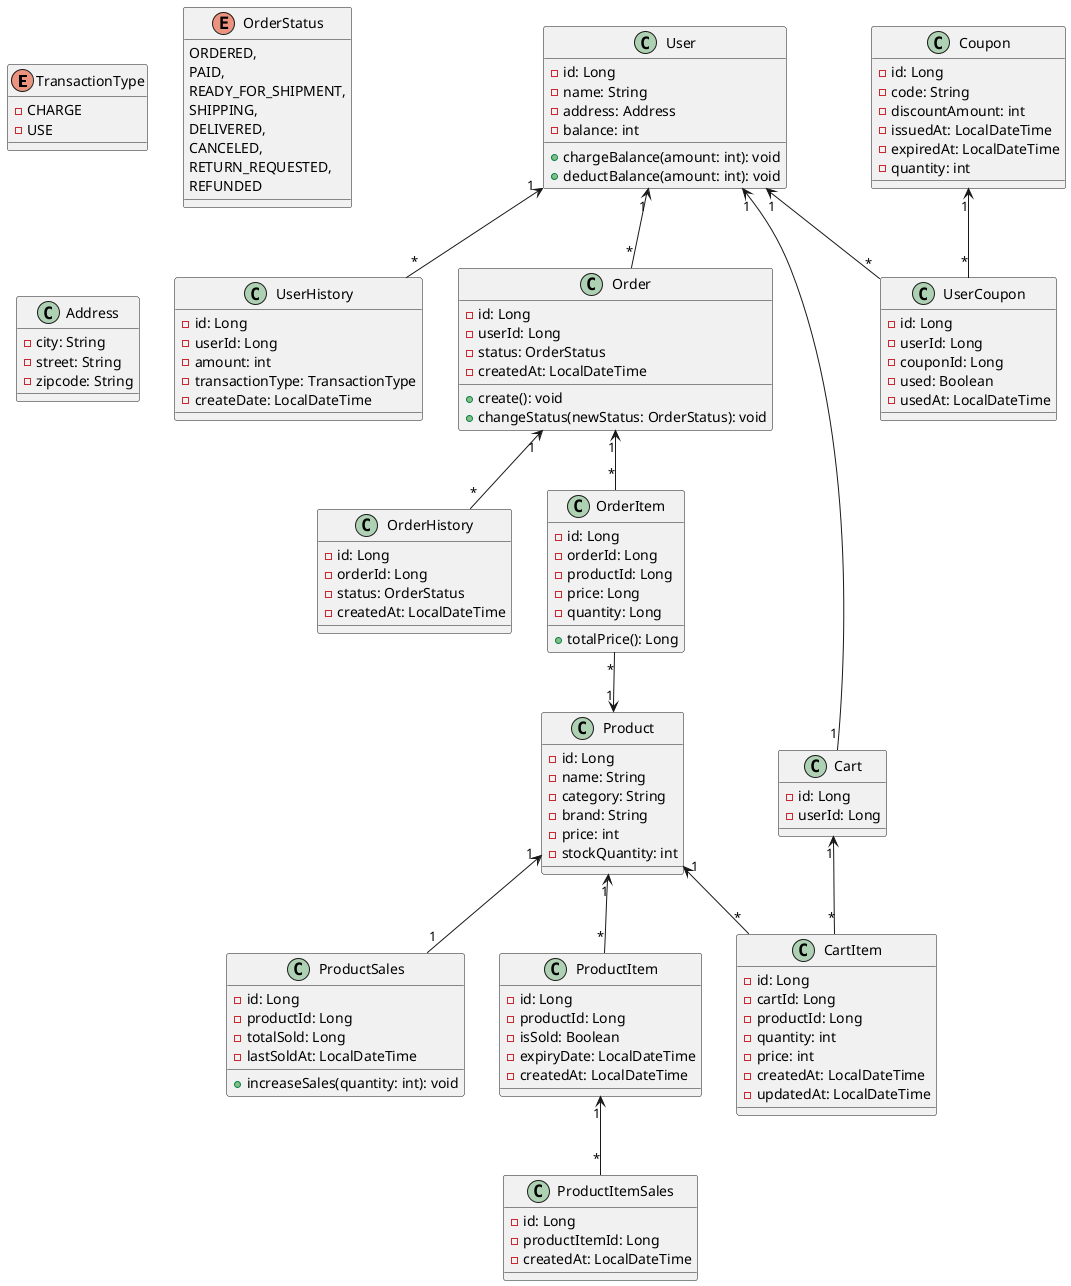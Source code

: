 @startuml

enum TransactionType {
    - CHARGE
    - USE
}

enum OrderStatus {
    ORDERED,
    PAID,
    READY_FOR_SHIPMENT,
    SHIPPING,
    DELIVERED,
    CANCELED,
    RETURN_REQUESTED,
    REFUNDED
}

class User {
    - id: Long
    - name: String
    - address: Address
    - balance: int
    + chargeBalance(amount: int): void
    + deductBalance(amount: int): void
}

class UserHistory {
    - id: Long
    - userId: Long
    - amount: int
    - transactionType: TransactionType
    - createDate: LocalDateTime
}

class Address {
    - city: String
    - street: String
    - zipcode: String
}

class Coupon {
    - id: Long
    - code: String
    - discountAmount: int
    - issuedAt: LocalDateTime
    - expiredAt: LocalDateTime
    - quantity: int
}

class UserCoupon {
    - id: Long
    - userId: Long
    - couponId: Long
    - used: Boolean
    - usedAt: LocalDateTime
}

class Order {
    - id: Long
    - userId: Long
    - status: OrderStatus
    - createdAt: LocalDateTime
    + create(): void
    + changeStatus(newStatus: OrderStatus): void
}

class OrderHistory {
    - id: Long
    - orderId: Long
    - status: OrderStatus
    - createdAt: LocalDateTime
}

class OrderItem {
    - id: Long
    - orderId: Long
    - productId: Long
    - price: Long
    - quantity: Long
    + totalPrice(): Long
}

class Product {
    - id: Long
    - name: String
    - category: String
    - brand: String
    - price: int
    - stockQuantity: int
}

' 판매량을 조회를 위해 분리
class ProductSales {
    - id: Long
    - productId: Long
    - totalSold: Long
    - lastSoldAt: LocalDateTime
    + increaseSales(quantity: int): void
}

' 개별 재고, 유통기한 관리
class ProductItem {
    - id: Long
    - productId: Long
    - isSold: Boolean
    - expiryDate: LocalDateTime
    - createdAt: LocalDateTime
}

' 개별 판매량 조회
class ProductItemSales {
    - id: Long
    - productItemId: Long
    - createdAt: LocalDateTime
}

class Cart {
    - id: Long
    - userId: Long
}

class CartItem {
    - id: Long
    - cartId: Long
    - productId: Long
    - quantity: int
    - price: int
    - createdAt: LocalDateTime
    - updatedAt: LocalDateTime
}

' 관계 정의
User "1" <-- "*" UserHistory
User "1" <-- "*" UserCoupon
Coupon "1" <-- "*" UserCoupon
User "1" <-- "*" Order
Order "1" <-- "*" OrderItem
OrderItem "*" --> "1" Product
Order "1" <-- "*" OrderHistory
Product "1" <-- "1" ProductSales
Product "1" <-- "*" ProductItem
ProductItem "1" <-- "*" ProductItemSales
User "1" <-- "1" Cart
Cart "1" <-- "*" CartItem
Product "1" <-- "*" CartItem


@enduml
